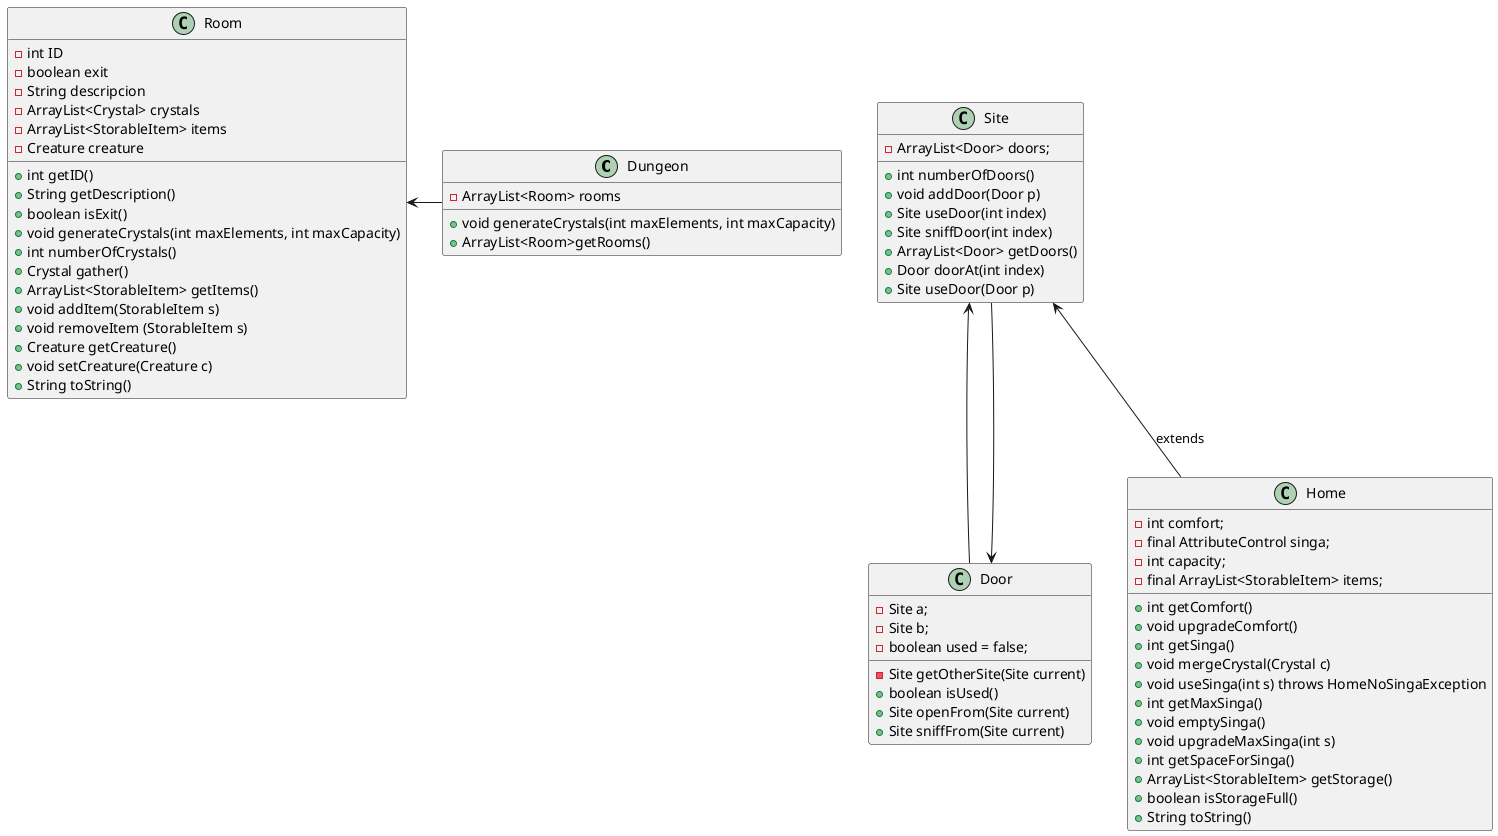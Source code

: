 @startuml

class Dungeon{
    -ArrayList<Room> rooms
    +void generateCrystals(int maxElements, int maxCapacity)
    +ArrayList<Room>getRooms()
}

class Room{
    -int ID
    -boolean exit
    -String descripcion
    -ArrayList<Crystal> crystals
    -ArrayList<StorableItem> items
    -Creature creature
    +int getID()
    +String getDescription()
    +boolean isExit()
    +void generateCrystals(int maxElements, int maxCapacity)
    +int numberOfCrystals()
    +Crystal gather()
    +ArrayList<StorableItem> getItems()
    +void addItem(StorableItem s)
    +void removeItem (StorableItem s)
    +Creature getCreature()
    +void setCreature(Creature c)
    +String toString()
}

class Site{
    -ArrayList<Door> doors;
    +int numberOfDoors()
    +void addDoor(Door p)
    +Site useDoor(int index)
    +Site sniffDoor(int index)
    +ArrayList<Door> getDoors()
    +Door doorAt(int index)
    +Site useDoor(Door p)
}

class Door{
    -Site a;
    -Site b;
    -boolean used = false;
    -Site getOtherSite(Site current)
    +boolean isUsed()
    +Site openFrom(Site current)
    +Site sniffFrom(Site current)
}

class Home{
    -int comfort;
    -final AttributeControl singa;
    -int capacity;
    -final ArrayList<StorableItem> items;
    +int getComfort()
    +void upgradeComfort()
    +int getSinga()
    +void mergeCrystal(Crystal c)
    +void useSinga(int s) throws HomeNoSingaException
    +int getMaxSinga()
    +void emptySinga()
    +void upgradeMaxSinga(int s)
    +int getSpaceForSinga()
    +ArrayList<StorableItem> getStorage()
    +boolean isStorageFull()
    +String toString()
}

Room <- Dungeon

Site <-- Door
Door <-- Site

Site <-- Home: extends

@enduml